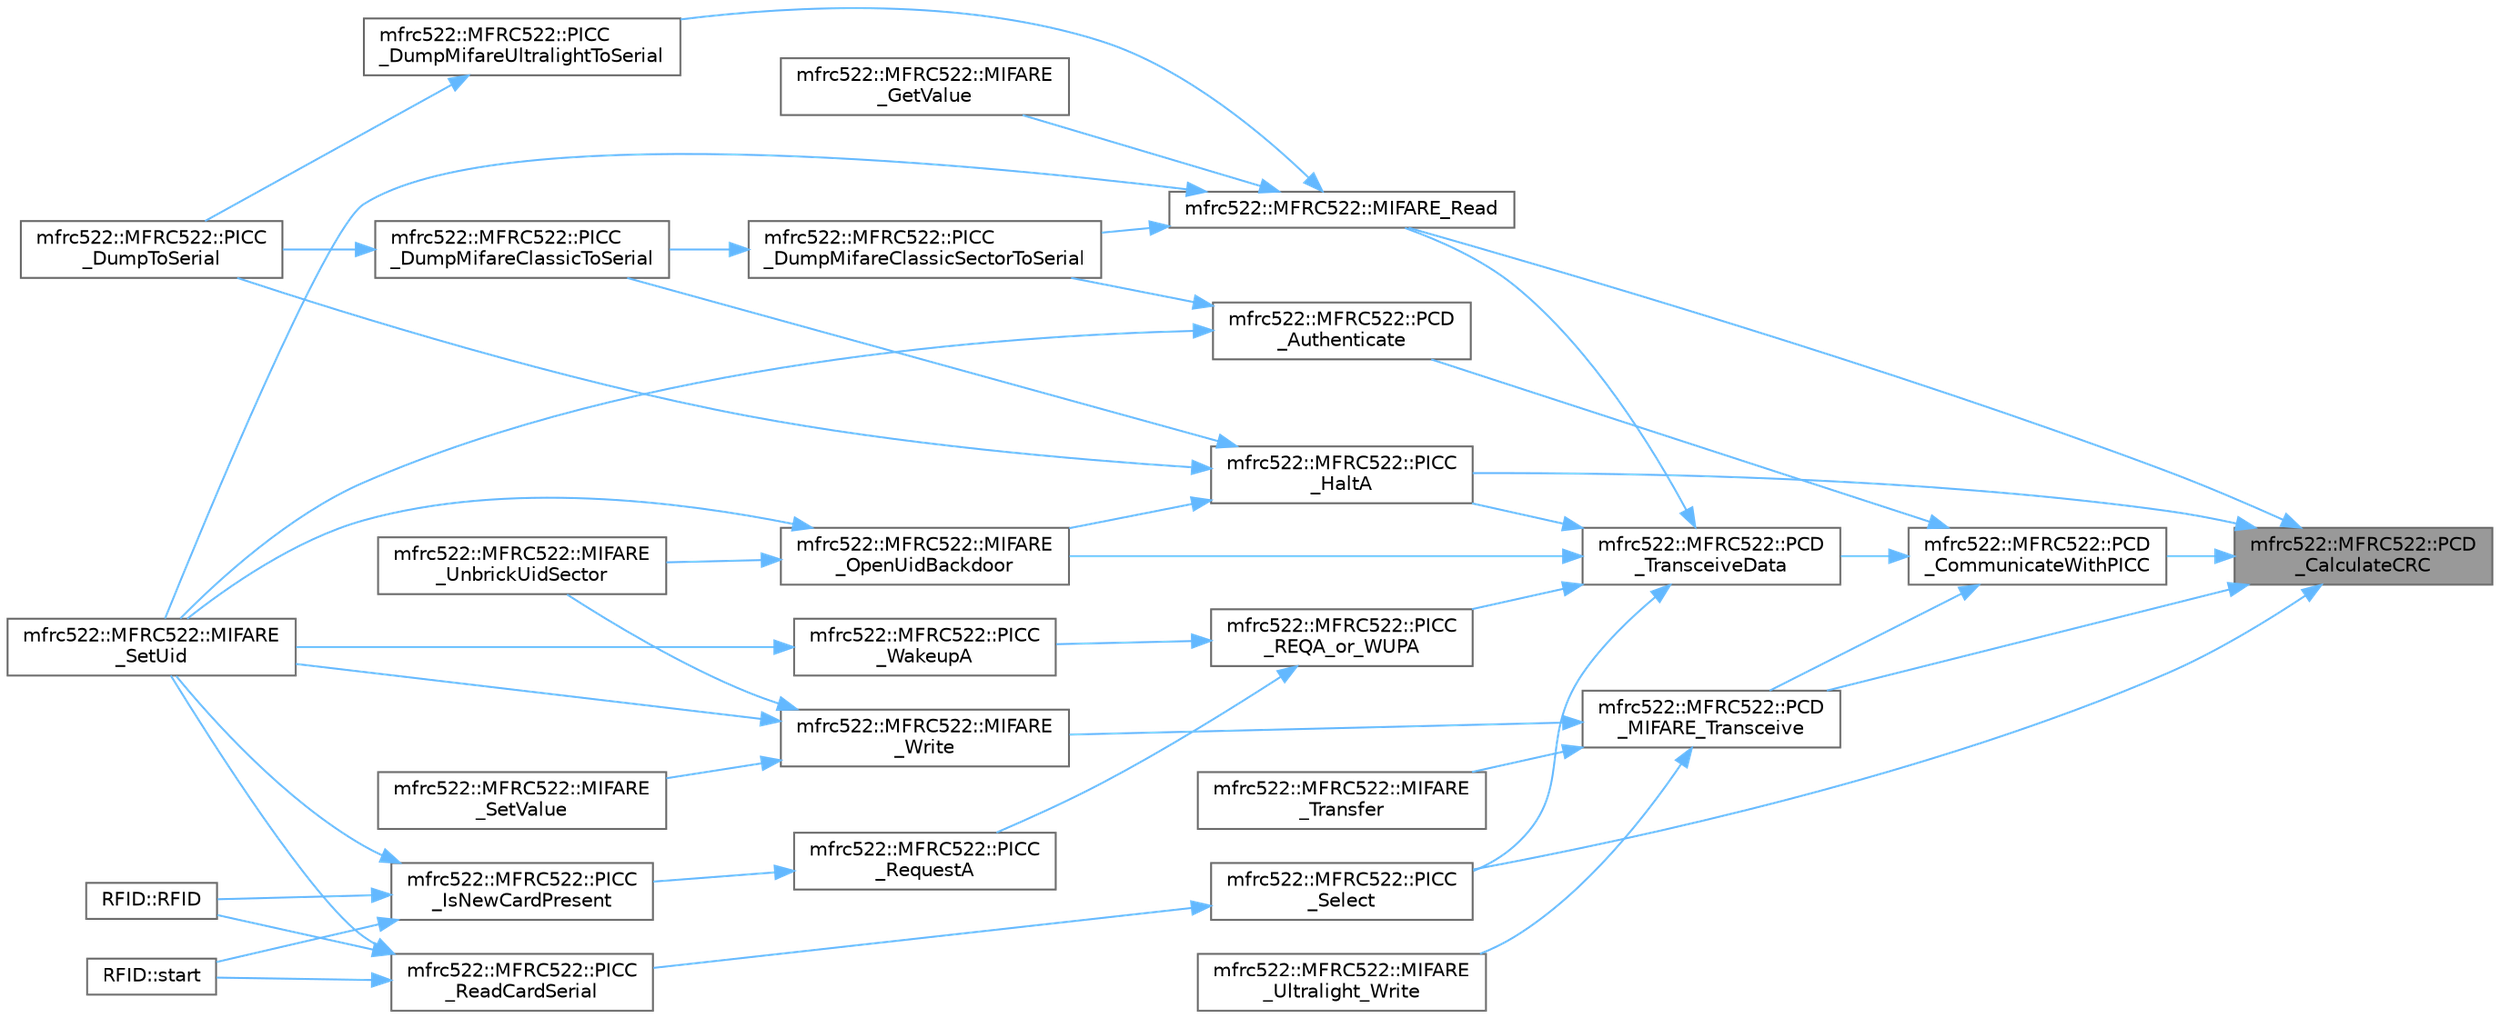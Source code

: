 digraph "mfrc522::MFRC522::PCD_CalculateCRC"
{
 // LATEX_PDF_SIZE
  bgcolor="transparent";
  edge [fontname=Helvetica,fontsize=10,labelfontname=Helvetica,labelfontsize=10];
  node [fontname=Helvetica,fontsize=10,shape=box,height=0.2,width=0.4];
  rankdir="RL";
  Node1 [label="mfrc522::MFRC522::PCD\l_CalculateCRC",height=0.2,width=0.4,color="gray40", fillcolor="grey60", style="filled", fontcolor="black",tooltip=" "];
  Node1 -> Node2 [dir="back",color="steelblue1",style="solid"];
  Node2 [label="mfrc522::MFRC522::MIFARE_Read",height=0.2,width=0.4,color="grey40", fillcolor="white", style="filled",URL="$classmfrc522_1_1_m_f_r_c522.html#a039f9df6672ed1c6b23678a374022959",tooltip=" "];
  Node2 -> Node3 [dir="back",color="steelblue1",style="solid"];
  Node3 [label="mfrc522::MFRC522::MIFARE\l_GetValue",height=0.2,width=0.4,color="grey40", fillcolor="white", style="filled",URL="$classmfrc522_1_1_m_f_r_c522.html#abf16c5a992c8692c2cf4f65e6ad19a13",tooltip=" "];
  Node2 -> Node4 [dir="back",color="steelblue1",style="solid"];
  Node4 [label="mfrc522::MFRC522::MIFARE\l_SetUid",height=0.2,width=0.4,color="grey40", fillcolor="white", style="filled",URL="$classmfrc522_1_1_m_f_r_c522.html#a2f11484ff5d5ff2b70590b1c04c313fd",tooltip=" "];
  Node2 -> Node5 [dir="back",color="steelblue1",style="solid"];
  Node5 [label="mfrc522::MFRC522::PICC\l_DumpMifareClassicSectorToSerial",height=0.2,width=0.4,color="grey40", fillcolor="white", style="filled",URL="$classmfrc522_1_1_m_f_r_c522.html#a8517bd5b6752cc42da0bb6cb0ade3e0b",tooltip=" "];
  Node5 -> Node6 [dir="back",color="steelblue1",style="solid"];
  Node6 [label="mfrc522::MFRC522::PICC\l_DumpMifareClassicToSerial",height=0.2,width=0.4,color="grey40", fillcolor="white", style="filled",URL="$classmfrc522_1_1_m_f_r_c522.html#a6a0c6040b5f66d0a37b407f11a1a531a",tooltip=" "];
  Node6 -> Node7 [dir="back",color="steelblue1",style="solid"];
  Node7 [label="mfrc522::MFRC522::PICC\l_DumpToSerial",height=0.2,width=0.4,color="grey40", fillcolor="white", style="filled",URL="$classmfrc522_1_1_m_f_r_c522.html#a98d66dfc8460ae366a56d3762bcd278a",tooltip=" "];
  Node2 -> Node8 [dir="back",color="steelblue1",style="solid"];
  Node8 [label="mfrc522::MFRC522::PICC\l_DumpMifareUltralightToSerial",height=0.2,width=0.4,color="grey40", fillcolor="white", style="filled",URL="$classmfrc522_1_1_m_f_r_c522.html#a4ca5c68d509a9ead4d6d551e8c10bd40",tooltip=" "];
  Node8 -> Node7 [dir="back",color="steelblue1",style="solid"];
  Node1 -> Node9 [dir="back",color="steelblue1",style="solid"];
  Node9 [label="mfrc522::MFRC522::PCD\l_CommunicateWithPICC",height=0.2,width=0.4,color="grey40", fillcolor="white", style="filled",URL="$classmfrc522_1_1_m_f_r_c522.html#a366fced589c1009264d5c2410c06b03e",tooltip=" "];
  Node9 -> Node10 [dir="back",color="steelblue1",style="solid"];
  Node10 [label="mfrc522::MFRC522::PCD\l_Authenticate",height=0.2,width=0.4,color="grey40", fillcolor="white", style="filled",URL="$classmfrc522_1_1_m_f_r_c522.html#a86a252950d51b7cca3ca72f70d8cb24c",tooltip=" "];
  Node10 -> Node4 [dir="back",color="steelblue1",style="solid"];
  Node10 -> Node5 [dir="back",color="steelblue1",style="solid"];
  Node9 -> Node11 [dir="back",color="steelblue1",style="solid"];
  Node11 [label="mfrc522::MFRC522::PCD\l_MIFARE_Transceive",height=0.2,width=0.4,color="grey40", fillcolor="white", style="filled",URL="$classmfrc522_1_1_m_f_r_c522.html#a73c639f5869b7d6c23d8c1cc5aa2178e",tooltip=" "];
  Node11 -> Node12 [dir="back",color="steelblue1",style="solid"];
  Node12 [label="mfrc522::MFRC522::MIFARE\l_Transfer",height=0.2,width=0.4,color="grey40", fillcolor="white", style="filled",URL="$classmfrc522_1_1_m_f_r_c522.html#a3b85e9b839756a4eb516195ef498ce58",tooltip=" "];
  Node11 -> Node13 [dir="back",color="steelblue1",style="solid"];
  Node13 [label="mfrc522::MFRC522::MIFARE\l_Ultralight_Write",height=0.2,width=0.4,color="grey40", fillcolor="white", style="filled",URL="$classmfrc522_1_1_m_f_r_c522.html#afcd5d913410ed3694fab339f311b93de",tooltip=" "];
  Node11 -> Node14 [dir="back",color="steelblue1",style="solid"];
  Node14 [label="mfrc522::MFRC522::MIFARE\l_Write",height=0.2,width=0.4,color="grey40", fillcolor="white", style="filled",URL="$classmfrc522_1_1_m_f_r_c522.html#a50b62d0ea4b1ab35d5275227fcbfaa5f",tooltip=" "];
  Node14 -> Node4 [dir="back",color="steelblue1",style="solid"];
  Node14 -> Node15 [dir="back",color="steelblue1",style="solid"];
  Node15 [label="mfrc522::MFRC522::MIFARE\l_SetValue",height=0.2,width=0.4,color="grey40", fillcolor="white", style="filled",URL="$classmfrc522_1_1_m_f_r_c522.html#a1733fb64ad8fa119e3fe945d6287d059",tooltip=" "];
  Node14 -> Node16 [dir="back",color="steelblue1",style="solid"];
  Node16 [label="mfrc522::MFRC522::MIFARE\l_UnbrickUidSector",height=0.2,width=0.4,color="grey40", fillcolor="white", style="filled",URL="$classmfrc522_1_1_m_f_r_c522.html#a2ff9002344e9ee1fa0be91d2f56e1d5c",tooltip=" "];
  Node9 -> Node17 [dir="back",color="steelblue1",style="solid"];
  Node17 [label="mfrc522::MFRC522::PCD\l_TransceiveData",height=0.2,width=0.4,color="grey40", fillcolor="white", style="filled",URL="$classmfrc522_1_1_m_f_r_c522.html#a6ae256b84102fb140f600f452f4ef231",tooltip=" "];
  Node17 -> Node18 [dir="back",color="steelblue1",style="solid"];
  Node18 [label="mfrc522::MFRC522::MIFARE\l_OpenUidBackdoor",height=0.2,width=0.4,color="grey40", fillcolor="white", style="filled",URL="$classmfrc522_1_1_m_f_r_c522.html#ad10ff428a8a4e48a816237093a19849a",tooltip=" "];
  Node18 -> Node4 [dir="back",color="steelblue1",style="solid"];
  Node18 -> Node16 [dir="back",color="steelblue1",style="solid"];
  Node17 -> Node2 [dir="back",color="steelblue1",style="solid"];
  Node17 -> Node19 [dir="back",color="steelblue1",style="solid"];
  Node19 [label="mfrc522::MFRC522::PICC\l_HaltA",height=0.2,width=0.4,color="grey40", fillcolor="white", style="filled",URL="$classmfrc522_1_1_m_f_r_c522.html#adbb992156ffda4bfc7847620921454f3",tooltip=" "];
  Node19 -> Node18 [dir="back",color="steelblue1",style="solid"];
  Node19 -> Node6 [dir="back",color="steelblue1",style="solid"];
  Node19 -> Node7 [dir="back",color="steelblue1",style="solid"];
  Node17 -> Node20 [dir="back",color="steelblue1",style="solid"];
  Node20 [label="mfrc522::MFRC522::PICC\l_REQA_or_WUPA",height=0.2,width=0.4,color="grey40", fillcolor="white", style="filled",URL="$classmfrc522_1_1_m_f_r_c522.html#a3a28f6484ea6b1ed85745512da6ab775",tooltip=" "];
  Node20 -> Node21 [dir="back",color="steelblue1",style="solid"];
  Node21 [label="mfrc522::MFRC522::PICC\l_RequestA",height=0.2,width=0.4,color="grey40", fillcolor="white", style="filled",URL="$classmfrc522_1_1_m_f_r_c522.html#a44dd708016d31efc20bd2dbdb1f67aaf",tooltip=" "];
  Node21 -> Node22 [dir="back",color="steelblue1",style="solid"];
  Node22 [label="mfrc522::MFRC522::PICC\l_IsNewCardPresent",height=0.2,width=0.4,color="grey40", fillcolor="white", style="filled",URL="$classmfrc522_1_1_m_f_r_c522.html#a8b123b82f4f6dffa7a88e8b61f2806a3",tooltip=" "];
  Node22 -> Node4 [dir="back",color="steelblue1",style="solid"];
  Node22 -> Node23 [dir="back",color="steelblue1",style="solid"];
  Node23 [label="RFID::RFID",height=0.2,width=0.4,color="grey40", fillcolor="white", style="filled",URL="$class_r_f_i_d.html#a91e8d4d6abb74ae099f9144d553db6ed",tooltip=" "];
  Node22 -> Node24 [dir="back",color="steelblue1",style="solid"];
  Node24 [label="RFID::start",height=0.2,width=0.4,color="grey40", fillcolor="white", style="filled",URL="$class_r_f_i_d.html#a8a7a0e6133646a29c2102cc1b1633650",tooltip=" "];
  Node20 -> Node25 [dir="back",color="steelblue1",style="solid"];
  Node25 [label="mfrc522::MFRC522::PICC\l_WakeupA",height=0.2,width=0.4,color="grey40", fillcolor="white", style="filled",URL="$classmfrc522_1_1_m_f_r_c522.html#add1b450123e4670d88e0b6cb2ddca0c7",tooltip=" "];
  Node25 -> Node4 [dir="back",color="steelblue1",style="solid"];
  Node17 -> Node26 [dir="back",color="steelblue1",style="solid"];
  Node26 [label="mfrc522::MFRC522::PICC\l_Select",height=0.2,width=0.4,color="grey40", fillcolor="white", style="filled",URL="$classmfrc522_1_1_m_f_r_c522.html#a73adcb5681de77c62ac14b6347d909d2",tooltip=" "];
  Node26 -> Node27 [dir="back",color="steelblue1",style="solid"];
  Node27 [label="mfrc522::MFRC522::PICC\l_ReadCardSerial",height=0.2,width=0.4,color="grey40", fillcolor="white", style="filled",URL="$classmfrc522_1_1_m_f_r_c522.html#abc5229168077788c4ba0c67c568f479e",tooltip=" "];
  Node27 -> Node4 [dir="back",color="steelblue1",style="solid"];
  Node27 -> Node23 [dir="back",color="steelblue1",style="solid"];
  Node27 -> Node24 [dir="back",color="steelblue1",style="solid"];
  Node1 -> Node11 [dir="back",color="steelblue1",style="solid"];
  Node1 -> Node19 [dir="back",color="steelblue1",style="solid"];
  Node1 -> Node26 [dir="back",color="steelblue1",style="solid"];
}
